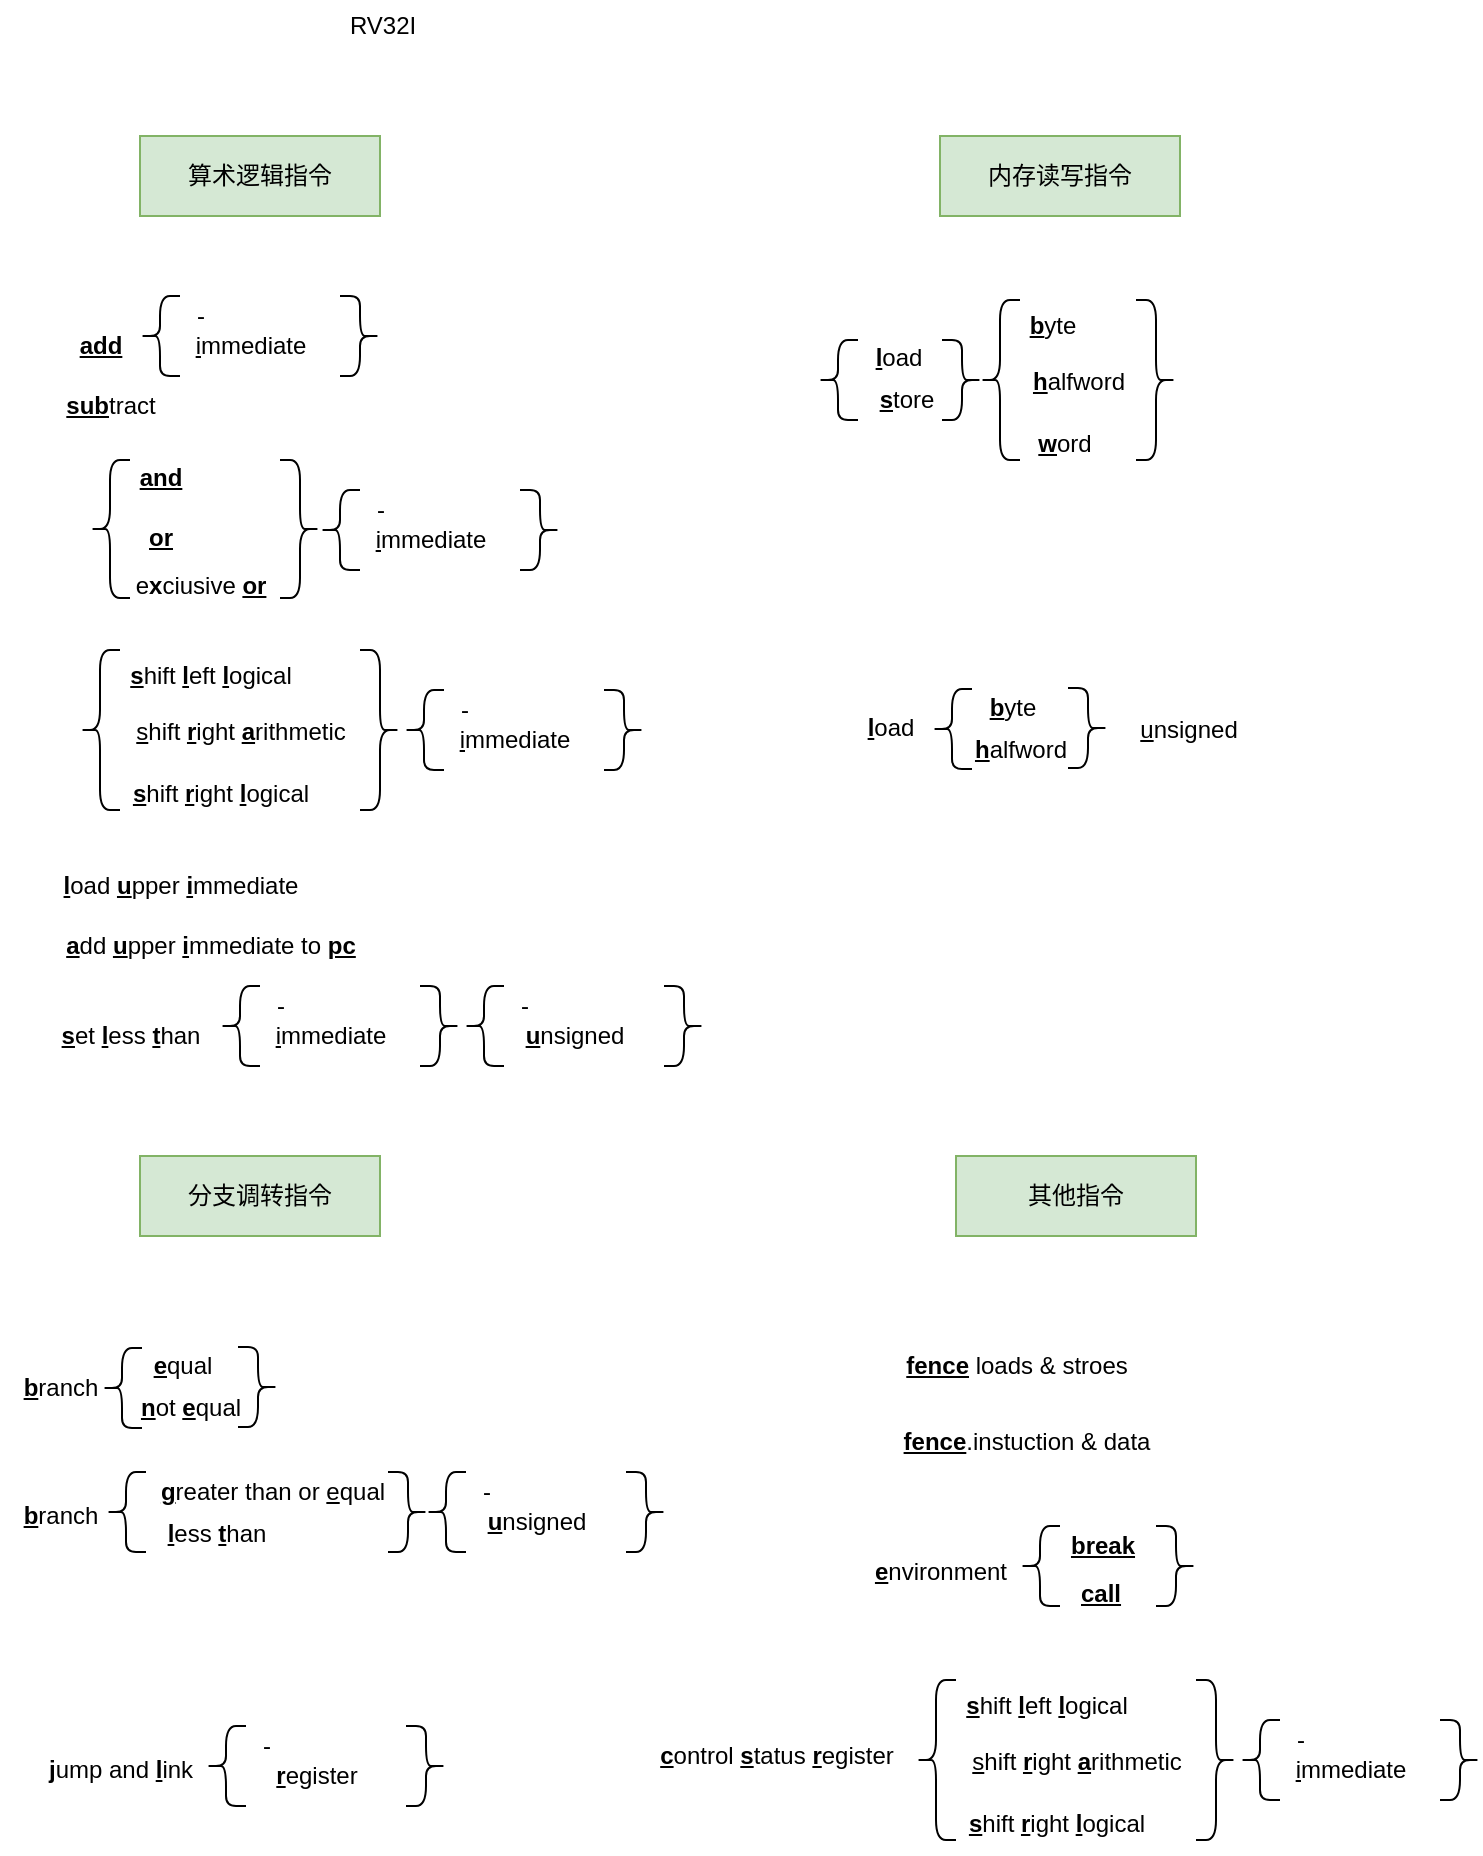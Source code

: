 <mxfile version="20.3.6" type="github">
  <diagram id="Gqi-A1hakrR0TnXfPavF" name="第 1 页">
    <mxGraphModel dx="1422" dy="744" grid="0" gridSize="10" guides="1" tooltips="1" connect="1" arrows="1" fold="1" page="1" pageScale="1" pageWidth="827" pageHeight="1169" math="0" shadow="0">
      <root>
        <mxCell id="0" />
        <mxCell id="1" parent="0" />
        <mxCell id="WUNCd0-92xWAUX9Z6t9p-1" value="&lt;font style=&quot;vertical-align: inherit;&quot;&gt;&lt;font style=&quot;vertical-align: inherit;&quot;&gt;RV32I&lt;/font&gt;&lt;/font&gt;" style="text;html=1;align=center;verticalAlign=middle;resizable=0;points=[];autosize=1;strokeColor=none;fillColor=none;" vertex="1" parent="1">
          <mxGeometry x="215" y="92" width="51" height="26" as="geometry" />
        </mxCell>
        <mxCell id="WUNCd0-92xWAUX9Z6t9p-2" value="&lt;font style=&quot;vertical-align: inherit;&quot;&gt;&lt;font style=&quot;vertical-align: inherit;&quot;&gt;算术逻辑指令&lt;/font&gt;&lt;/font&gt;" style="rounded=0;whiteSpace=wrap;html=1;fillColor=#d5e8d4;strokeColor=#82b366;" vertex="1" parent="1">
          <mxGeometry x="120" y="160" width="120" height="40" as="geometry" />
        </mxCell>
        <mxCell id="WUNCd0-92xWAUX9Z6t9p-9" value="&lt;u&gt;&lt;b&gt;sub&lt;/b&gt;&lt;/u&gt;tract" style="text;html=1;align=center;verticalAlign=middle;resizable=0;points=[];autosize=1;strokeColor=none;fillColor=none;" vertex="1" parent="1">
          <mxGeometry x="70" y="280" width="70" height="30" as="geometry" />
        </mxCell>
        <mxCell id="WUNCd0-92xWAUX9Z6t9p-14" value="" style="group" vertex="1" connectable="0" parent="1">
          <mxGeometry x="80" y="235" width="160" height="45" as="geometry" />
        </mxCell>
        <mxCell id="WUNCd0-92xWAUX9Z6t9p-3" value="&lt;u&gt;&lt;b&gt;add&lt;/b&gt;&lt;/u&gt;" style="text;html=1;align=center;verticalAlign=middle;resizable=0;points=[];autosize=1;strokeColor=none;fillColor=none;" vertex="1" parent="WUNCd0-92xWAUX9Z6t9p-14">
          <mxGeometry y="15" width="40" height="30" as="geometry" />
        </mxCell>
        <mxCell id="WUNCd0-92xWAUX9Z6t9p-4" value="" style="shape=curlyBracket;whiteSpace=wrap;html=1;rounded=1;" vertex="1" parent="WUNCd0-92xWAUX9Z6t9p-14">
          <mxGeometry x="40" y="5" width="20" height="40" as="geometry" />
        </mxCell>
        <mxCell id="WUNCd0-92xWAUX9Z6t9p-5" value="-" style="text;html=1;align=center;verticalAlign=middle;resizable=0;points=[];autosize=1;strokeColor=none;fillColor=none;" vertex="1" parent="WUNCd0-92xWAUX9Z6t9p-14">
          <mxGeometry x="55" width="30" height="30" as="geometry" />
        </mxCell>
        <mxCell id="WUNCd0-92xWAUX9Z6t9p-6" value="&lt;u&gt;i&lt;/u&gt;mmediate" style="text;html=1;align=center;verticalAlign=middle;resizable=0;points=[];autosize=1;strokeColor=none;fillColor=none;" vertex="1" parent="WUNCd0-92xWAUX9Z6t9p-14">
          <mxGeometry x="55" y="15" width="80" height="30" as="geometry" />
        </mxCell>
        <mxCell id="WUNCd0-92xWAUX9Z6t9p-8" value="" style="shape=curlyBracket;whiteSpace=wrap;html=1;rounded=1;direction=west;" vertex="1" parent="WUNCd0-92xWAUX9Z6t9p-14">
          <mxGeometry x="140" y="5" width="20" height="40" as="geometry" />
        </mxCell>
        <mxCell id="WUNCd0-92xWAUX9Z6t9p-11" value="&lt;b&gt;&lt;u&gt;and&lt;/u&gt;&lt;/b&gt;" style="text;html=1;align=center;verticalAlign=middle;resizable=0;points=[];autosize=1;strokeColor=none;fillColor=none;" vertex="1" parent="1">
          <mxGeometry x="110" y="316" width="40" height="30" as="geometry" />
        </mxCell>
        <mxCell id="WUNCd0-92xWAUX9Z6t9p-36" value="" style="group" vertex="1" connectable="0" parent="1">
          <mxGeometry x="95" y="322" width="235" height="78" as="geometry" />
        </mxCell>
        <mxCell id="WUNCd0-92xWAUX9Z6t9p-10" value="" style="shape=curlyBracket;whiteSpace=wrap;html=1;rounded=1;" vertex="1" parent="WUNCd0-92xWAUX9Z6t9p-36">
          <mxGeometry width="20" height="69" as="geometry" />
        </mxCell>
        <mxCell id="WUNCd0-92xWAUX9Z6t9p-12" value="&lt;b&gt;&lt;u&gt;or&lt;/u&gt;&lt;/b&gt;" style="text;html=1;align=center;verticalAlign=middle;resizable=0;points=[];autosize=1;strokeColor=none;fillColor=none;" vertex="1" parent="WUNCd0-92xWAUX9Z6t9p-36">
          <mxGeometry x="15" y="24" width="40" height="30" as="geometry" />
        </mxCell>
        <mxCell id="WUNCd0-92xWAUX9Z6t9p-13" value="e&lt;b&gt;x&lt;/b&gt;ciusive &lt;u style=&quot;font-weight: bold;&quot;&gt;or&lt;/u&gt;" style="text;html=1;align=center;verticalAlign=middle;resizable=0;points=[];autosize=1;strokeColor=none;fillColor=none;" vertex="1" parent="WUNCd0-92xWAUX9Z6t9p-36">
          <mxGeometry x="10" y="48" width="90" height="30" as="geometry" />
        </mxCell>
        <mxCell id="WUNCd0-92xWAUX9Z6t9p-21" value="" style="shape=curlyBracket;whiteSpace=wrap;html=1;rounded=1;direction=west;" vertex="1" parent="WUNCd0-92xWAUX9Z6t9p-36">
          <mxGeometry x="95" width="20" height="69" as="geometry" />
        </mxCell>
        <mxCell id="WUNCd0-92xWAUX9Z6t9p-22" value="" style="group" vertex="1" connectable="0" parent="WUNCd0-92xWAUX9Z6t9p-36">
          <mxGeometry x="115" y="10" width="120" height="45" as="geometry" />
        </mxCell>
        <mxCell id="WUNCd0-92xWAUX9Z6t9p-17" value="" style="shape=curlyBracket;whiteSpace=wrap;html=1;rounded=1;" vertex="1" parent="WUNCd0-92xWAUX9Z6t9p-22">
          <mxGeometry y="5" width="20" height="40" as="geometry" />
        </mxCell>
        <mxCell id="WUNCd0-92xWAUX9Z6t9p-18" value="-" style="text;html=1;align=center;verticalAlign=middle;resizable=0;points=[];autosize=1;strokeColor=none;fillColor=none;" vertex="1" parent="WUNCd0-92xWAUX9Z6t9p-22">
          <mxGeometry x="15" width="30" height="30" as="geometry" />
        </mxCell>
        <mxCell id="WUNCd0-92xWAUX9Z6t9p-19" value="&lt;u&gt;i&lt;/u&gt;mmediate" style="text;html=1;align=center;verticalAlign=middle;resizable=0;points=[];autosize=1;strokeColor=none;fillColor=none;" vertex="1" parent="WUNCd0-92xWAUX9Z6t9p-22">
          <mxGeometry x="15" y="15" width="80" height="30" as="geometry" />
        </mxCell>
        <mxCell id="WUNCd0-92xWAUX9Z6t9p-20" value="" style="shape=curlyBracket;whiteSpace=wrap;html=1;rounded=1;direction=west;" vertex="1" parent="WUNCd0-92xWAUX9Z6t9p-22">
          <mxGeometry x="100" y="5" width="20" height="40" as="geometry" />
        </mxCell>
        <mxCell id="WUNCd0-92xWAUX9Z6t9p-39" value="&lt;b&gt;&lt;u&gt;l&lt;/u&gt;&lt;/b&gt;oad &lt;b&gt;&lt;u&gt;u&lt;/u&gt;&lt;/b&gt;pper &lt;u&gt;&lt;b&gt;i&lt;/b&gt;&lt;/u&gt;mmediate" style="text;html=1;align=center;verticalAlign=middle;resizable=0;points=[];autosize=1;strokeColor=none;fillColor=none;" vertex="1" parent="1">
          <mxGeometry x="70" y="520" width="140" height="30" as="geometry" />
        </mxCell>
        <mxCell id="WUNCd0-92xWAUX9Z6t9p-40" value="&lt;b&gt;&lt;u&gt;a&lt;/u&gt;&lt;/b&gt;dd &lt;b&gt;&lt;u&gt;u&lt;/u&gt;&lt;/b&gt;pper &lt;u&gt;&lt;b&gt;i&lt;/b&gt;&lt;/u&gt;mmediate to &lt;u&gt;&lt;b&gt;pc&lt;/b&gt;&lt;/u&gt;" style="text;html=1;align=center;verticalAlign=middle;resizable=0;points=[];autosize=1;strokeColor=none;fillColor=none;" vertex="1" parent="1">
          <mxGeometry x="70" y="550" width="170" height="30" as="geometry" />
        </mxCell>
        <mxCell id="WUNCd0-92xWAUX9Z6t9p-41" value="&lt;b&gt;&lt;u&gt;s&lt;/u&gt;&lt;/b&gt;et &lt;u&gt;&lt;b&gt;l&lt;/b&gt;&lt;/u&gt;ess &lt;u&gt;&lt;b&gt;t&lt;/b&gt;&lt;/u&gt;han" style="text;html=1;align=center;verticalAlign=middle;resizable=0;points=[];autosize=1;strokeColor=none;fillColor=none;" vertex="1" parent="1">
          <mxGeometry x="70" y="595" width="90" height="30" as="geometry" />
        </mxCell>
        <mxCell id="WUNCd0-92xWAUX9Z6t9p-35" value="&lt;b&gt;&lt;u&gt;s&lt;/u&gt;&lt;/b&gt;hift &lt;u style=&quot;font-weight: bold;&quot;&gt;r&lt;/u&gt;ight&amp;nbsp;&lt;b&gt;&lt;u&gt;l&lt;/u&gt;&lt;/b&gt;ogical" style="text;html=1;align=center;verticalAlign=middle;resizable=0;points=[];autosize=1;strokeColor=none;fillColor=none;" vertex="1" parent="1">
          <mxGeometry x="105" y="474" width="110" height="30" as="geometry" />
        </mxCell>
        <mxCell id="WUNCd0-92xWAUX9Z6t9p-42" value="" style="group" vertex="1" connectable="0" parent="1">
          <mxGeometry x="160" y="580" width="120" height="45" as="geometry" />
        </mxCell>
        <mxCell id="WUNCd0-92xWAUX9Z6t9p-43" value="" style="shape=curlyBracket;whiteSpace=wrap;html=1;rounded=1;" vertex="1" parent="WUNCd0-92xWAUX9Z6t9p-42">
          <mxGeometry y="5" width="20" height="40" as="geometry" />
        </mxCell>
        <mxCell id="WUNCd0-92xWAUX9Z6t9p-44" value="-" style="text;html=1;align=center;verticalAlign=middle;resizable=0;points=[];autosize=1;strokeColor=none;fillColor=none;" vertex="1" parent="WUNCd0-92xWAUX9Z6t9p-42">
          <mxGeometry x="15" width="30" height="30" as="geometry" />
        </mxCell>
        <mxCell id="WUNCd0-92xWAUX9Z6t9p-45" value="&lt;u&gt;i&lt;/u&gt;mmediate" style="text;html=1;align=center;verticalAlign=middle;resizable=0;points=[];autosize=1;strokeColor=none;fillColor=none;" vertex="1" parent="WUNCd0-92xWAUX9Z6t9p-42">
          <mxGeometry x="15" y="15" width="80" height="30" as="geometry" />
        </mxCell>
        <mxCell id="WUNCd0-92xWAUX9Z6t9p-46" value="" style="shape=curlyBracket;whiteSpace=wrap;html=1;rounded=1;direction=west;" vertex="1" parent="WUNCd0-92xWAUX9Z6t9p-42">
          <mxGeometry x="100" y="5" width="20" height="40" as="geometry" />
        </mxCell>
        <mxCell id="WUNCd0-92xWAUX9Z6t9p-47" value="" style="group" vertex="1" connectable="0" parent="1">
          <mxGeometry x="282" y="580" width="120" height="45" as="geometry" />
        </mxCell>
        <mxCell id="WUNCd0-92xWAUX9Z6t9p-48" value="" style="shape=curlyBracket;whiteSpace=wrap;html=1;rounded=1;" vertex="1" parent="WUNCd0-92xWAUX9Z6t9p-47">
          <mxGeometry y="5" width="20" height="40" as="geometry" />
        </mxCell>
        <mxCell id="WUNCd0-92xWAUX9Z6t9p-49" value="-" style="text;html=1;align=center;verticalAlign=middle;resizable=0;points=[];autosize=1;strokeColor=none;fillColor=none;" vertex="1" parent="WUNCd0-92xWAUX9Z6t9p-47">
          <mxGeometry x="15" width="30" height="30" as="geometry" />
        </mxCell>
        <mxCell id="WUNCd0-92xWAUX9Z6t9p-50" value="&lt;u&gt;&lt;b&gt;u&lt;/b&gt;&lt;/u&gt;nsigned" style="text;html=1;align=center;verticalAlign=middle;resizable=0;points=[];autosize=1;strokeColor=none;fillColor=none;" vertex="1" parent="WUNCd0-92xWAUX9Z6t9p-47">
          <mxGeometry x="20" y="15" width="70" height="30" as="geometry" />
        </mxCell>
        <mxCell id="WUNCd0-92xWAUX9Z6t9p-51" value="" style="shape=curlyBracket;whiteSpace=wrap;html=1;rounded=1;direction=west;" vertex="1" parent="WUNCd0-92xWAUX9Z6t9p-47">
          <mxGeometry x="100" y="5" width="20" height="40" as="geometry" />
        </mxCell>
        <mxCell id="WUNCd0-92xWAUX9Z6t9p-53" value="内存读写指令" style="rounded=0;whiteSpace=wrap;html=1;fillColor=#d5e8d4;strokeColor=#82b366;" vertex="1" parent="1">
          <mxGeometry x="520" y="160" width="120" height="40" as="geometry" />
        </mxCell>
        <mxCell id="WUNCd0-92xWAUX9Z6t9p-59" value="" style="shape=curlyBracket;whiteSpace=wrap;html=1;rounded=1;direction=west;" vertex="1" parent="1">
          <mxGeometry x="521" y="262" width="20" height="40" as="geometry" />
        </mxCell>
        <mxCell id="WUNCd0-92xWAUX9Z6t9p-60" value="" style="group" vertex="1" connectable="0" parent="1">
          <mxGeometry x="459" y="256" width="69" height="51" as="geometry" />
        </mxCell>
        <mxCell id="WUNCd0-92xWAUX9Z6t9p-56" value="" style="shape=curlyBracket;whiteSpace=wrap;html=1;rounded=1;" vertex="1" parent="WUNCd0-92xWAUX9Z6t9p-60">
          <mxGeometry y="6" width="20" height="40" as="geometry" />
        </mxCell>
        <mxCell id="WUNCd0-92xWAUX9Z6t9p-57" value="&lt;b&gt;&lt;u&gt;l&lt;/u&gt;&lt;/b&gt;oad" style="text;html=1;align=center;verticalAlign=middle;resizable=0;points=[];autosize=1;strokeColor=none;fillColor=none;" vertex="1" parent="WUNCd0-92xWAUX9Z6t9p-60">
          <mxGeometry x="15" width="50" height="30" as="geometry" />
        </mxCell>
        <mxCell id="WUNCd0-92xWAUX9Z6t9p-58" value="&lt;b&gt;&lt;u&gt;s&lt;/u&gt;&lt;/b&gt;tore" style="text;html=1;align=center;verticalAlign=middle;resizable=0;points=[];autosize=1;strokeColor=none;fillColor=none;" vertex="1" parent="WUNCd0-92xWAUX9Z6t9p-60">
          <mxGeometry x="19" y="21" width="50" height="30" as="geometry" />
        </mxCell>
        <mxCell id="WUNCd0-92xWAUX9Z6t9p-68" value="" style="group" vertex="1" connectable="0" parent="1">
          <mxGeometry x="90" y="415" width="282" height="82" as="geometry" />
        </mxCell>
        <mxCell id="WUNCd0-92xWAUX9Z6t9p-25" value="" style="shape=curlyBracket;whiteSpace=wrap;html=1;rounded=1;" vertex="1" parent="WUNCd0-92xWAUX9Z6t9p-68">
          <mxGeometry y="2" width="20" height="80" as="geometry" />
        </mxCell>
        <mxCell id="WUNCd0-92xWAUX9Z6t9p-26" value="&lt;b&gt;&lt;u&gt;s&lt;/u&gt;&lt;/b&gt;hift &lt;u&gt;&lt;b&gt;l&lt;/b&gt;&lt;/u&gt;eft &lt;b&gt;&lt;u&gt;l&lt;/u&gt;&lt;/b&gt;ogical" style="text;html=1;align=center;verticalAlign=middle;resizable=0;points=[];autosize=1;strokeColor=none;fillColor=none;" vertex="1" parent="WUNCd0-92xWAUX9Z6t9p-68">
          <mxGeometry x="15" width="100" height="30" as="geometry" />
        </mxCell>
        <mxCell id="WUNCd0-92xWAUX9Z6t9p-27" value="&lt;u&gt;s&lt;/u&gt;hift &lt;u&gt;&lt;b&gt;r&lt;/b&gt;&lt;/u&gt;ight &lt;b&gt;&lt;u&gt;a&lt;/u&gt;&lt;/b&gt;rithmetic" style="text;html=1;align=center;verticalAlign=middle;resizable=0;points=[];autosize=1;strokeColor=none;fillColor=none;" vertex="1" parent="WUNCd0-92xWAUX9Z6t9p-68">
          <mxGeometry x="15" y="27.5" width="130" height="30" as="geometry" />
        </mxCell>
        <mxCell id="WUNCd0-92xWAUX9Z6t9p-29" value="" style="shape=curlyBracket;whiteSpace=wrap;html=1;rounded=1;direction=west;" vertex="1" parent="WUNCd0-92xWAUX9Z6t9p-68">
          <mxGeometry x="140" y="2" width="20" height="80" as="geometry" />
        </mxCell>
        <mxCell id="WUNCd0-92xWAUX9Z6t9p-30" value="" style="group" vertex="1" connectable="0" parent="WUNCd0-92xWAUX9Z6t9p-68">
          <mxGeometry x="162" y="17" width="120" height="45" as="geometry" />
        </mxCell>
        <mxCell id="WUNCd0-92xWAUX9Z6t9p-31" value="" style="shape=curlyBracket;whiteSpace=wrap;html=1;rounded=1;" vertex="1" parent="WUNCd0-92xWAUX9Z6t9p-30">
          <mxGeometry y="5" width="20" height="40" as="geometry" />
        </mxCell>
        <mxCell id="WUNCd0-92xWAUX9Z6t9p-32" value="-" style="text;html=1;align=center;verticalAlign=middle;resizable=0;points=[];autosize=1;strokeColor=none;fillColor=none;" vertex="1" parent="WUNCd0-92xWAUX9Z6t9p-30">
          <mxGeometry x="15" width="30" height="30" as="geometry" />
        </mxCell>
        <mxCell id="WUNCd0-92xWAUX9Z6t9p-33" value="&lt;u&gt;i&lt;/u&gt;mmediate" style="text;html=1;align=center;verticalAlign=middle;resizable=0;points=[];autosize=1;strokeColor=none;fillColor=none;" vertex="1" parent="WUNCd0-92xWAUX9Z6t9p-30">
          <mxGeometry x="15" y="15" width="80" height="30" as="geometry" />
        </mxCell>
        <mxCell id="WUNCd0-92xWAUX9Z6t9p-34" value="" style="shape=curlyBracket;whiteSpace=wrap;html=1;rounded=1;direction=west;" vertex="1" parent="WUNCd0-92xWAUX9Z6t9p-30">
          <mxGeometry x="100" y="5" width="20" height="40" as="geometry" />
        </mxCell>
        <mxCell id="WUNCd0-92xWAUX9Z6t9p-71" value="" style="group" vertex="1" connectable="0" parent="1">
          <mxGeometry x="540" y="240" width="98" height="89" as="geometry" />
        </mxCell>
        <mxCell id="WUNCd0-92xWAUX9Z6t9p-64" value="" style="shape=curlyBracket;whiteSpace=wrap;html=1;rounded=1;" vertex="1" parent="WUNCd0-92xWAUX9Z6t9p-71">
          <mxGeometry y="2" width="20" height="80" as="geometry" />
        </mxCell>
        <mxCell id="WUNCd0-92xWAUX9Z6t9p-63" value="&lt;u&gt;&lt;b&gt;w&lt;/b&gt;&lt;/u&gt;ord" style="text;html=1;align=center;verticalAlign=middle;resizable=0;points=[];autosize=1;strokeColor=none;fillColor=none;" vertex="1" parent="WUNCd0-92xWAUX9Z6t9p-71">
          <mxGeometry x="17" y="59" width="50" height="30" as="geometry" />
        </mxCell>
        <mxCell id="WUNCd0-92xWAUX9Z6t9p-65" value="&lt;u&gt;&lt;b&gt;b&lt;/b&gt;&lt;/u&gt;yte" style="text;html=1;align=center;verticalAlign=middle;resizable=0;points=[];autosize=1;strokeColor=none;fillColor=none;" vertex="1" parent="WUNCd0-92xWAUX9Z6t9p-71">
          <mxGeometry x="11" width="50" height="30" as="geometry" />
        </mxCell>
        <mxCell id="WUNCd0-92xWAUX9Z6t9p-66" value="&lt;u&gt;&lt;b&gt;h&lt;/b&gt;&lt;/u&gt;alfword" style="text;html=1;align=center;verticalAlign=middle;resizable=0;points=[];autosize=1;strokeColor=none;fillColor=none;" vertex="1" parent="WUNCd0-92xWAUX9Z6t9p-71">
          <mxGeometry x="14" y="27.5" width="70" height="30" as="geometry" />
        </mxCell>
        <mxCell id="WUNCd0-92xWAUX9Z6t9p-67" value="" style="shape=curlyBracket;whiteSpace=wrap;html=1;rounded=1;direction=west;" vertex="1" parent="WUNCd0-92xWAUX9Z6t9p-71">
          <mxGeometry x="78" y="2" width="20" height="80" as="geometry" />
        </mxCell>
        <mxCell id="WUNCd0-92xWAUX9Z6t9p-79" value="" style="group" vertex="1" connectable="0" parent="1">
          <mxGeometry x="470" y="430.5" width="209" height="51" as="geometry" />
        </mxCell>
        <mxCell id="WUNCd0-92xWAUX9Z6t9p-76" value="&lt;u&gt;&lt;b&gt;l&lt;/b&gt;&lt;/u&gt;oad" style="text;html=1;align=center;verticalAlign=middle;resizable=0;points=[];autosize=1;strokeColor=none;fillColor=none;" vertex="1" parent="WUNCd0-92xWAUX9Z6t9p-79">
          <mxGeometry y="10.5" width="50" height="30" as="geometry" />
        </mxCell>
        <mxCell id="WUNCd0-92xWAUX9Z6t9p-73" value="" style="shape=curlyBracket;whiteSpace=wrap;html=1;rounded=1;" vertex="1" parent="WUNCd0-92xWAUX9Z6t9p-79">
          <mxGeometry x="46" y="6" width="20" height="40" as="geometry" />
        </mxCell>
        <mxCell id="WUNCd0-92xWAUX9Z6t9p-74" value="&lt;b&gt;&lt;u&gt;b&lt;/u&gt;&lt;/b&gt;yte" style="text;html=1;align=center;verticalAlign=middle;resizable=0;points=[];autosize=1;strokeColor=none;fillColor=none;" vertex="1" parent="WUNCd0-92xWAUX9Z6t9p-79">
          <mxGeometry x="61" width="50" height="30" as="geometry" />
        </mxCell>
        <mxCell id="WUNCd0-92xWAUX9Z6t9p-75" value="&lt;u&gt;&lt;b&gt;h&lt;/b&gt;&lt;/u&gt;alfword" style="text;html=1;align=center;verticalAlign=middle;resizable=0;points=[];autosize=1;strokeColor=none;fillColor=none;rotation=0;" vertex="1" parent="WUNCd0-92xWAUX9Z6t9p-79">
          <mxGeometry x="55" y="21" width="70" height="30" as="geometry" />
        </mxCell>
        <mxCell id="WUNCd0-92xWAUX9Z6t9p-77" value="" style="shape=curlyBracket;whiteSpace=wrap;html=1;rounded=1;direction=west;" vertex="1" parent="WUNCd0-92xWAUX9Z6t9p-79">
          <mxGeometry x="114" y="5.5" width="20" height="40" as="geometry" />
        </mxCell>
        <mxCell id="WUNCd0-92xWAUX9Z6t9p-78" value="&lt;u&gt;u&lt;/u&gt;nsigned" style="text;html=1;align=center;verticalAlign=middle;resizable=0;points=[];autosize=1;strokeColor=none;fillColor=none;" vertex="1" parent="WUNCd0-92xWAUX9Z6t9p-79">
          <mxGeometry x="139" y="11" width="70" height="30" as="geometry" />
        </mxCell>
        <mxCell id="WUNCd0-92xWAUX9Z6t9p-80" value="分支调转指令" style="rounded=0;whiteSpace=wrap;html=1;fillColor=#d5e8d4;strokeColor=#82b366;" vertex="1" parent="1">
          <mxGeometry x="120" y="670" width="120" height="40" as="geometry" />
        </mxCell>
        <mxCell id="WUNCd0-92xWAUX9Z6t9p-88" value="" style="group" vertex="1" connectable="0" parent="1">
          <mxGeometry x="50" y="760" width="139" height="51" as="geometry" />
        </mxCell>
        <mxCell id="WUNCd0-92xWAUX9Z6t9p-82" value="&lt;u&gt;&lt;b&gt;b&lt;/b&gt;&lt;/u&gt;ranch" style="text;html=1;align=center;verticalAlign=middle;resizable=0;points=[];autosize=1;strokeColor=none;fillColor=none;" vertex="1" parent="WUNCd0-92xWAUX9Z6t9p-88">
          <mxGeometry y="10.5" width="60" height="30" as="geometry" />
        </mxCell>
        <mxCell id="WUNCd0-92xWAUX9Z6t9p-83" value="" style="shape=curlyBracket;whiteSpace=wrap;html=1;rounded=1;" vertex="1" parent="WUNCd0-92xWAUX9Z6t9p-88">
          <mxGeometry x="51" y="6" width="20" height="40" as="geometry" />
        </mxCell>
        <mxCell id="WUNCd0-92xWAUX9Z6t9p-84" value="&lt;b&gt;&lt;u&gt;e&lt;/u&gt;&lt;/b&gt;qual" style="text;html=1;align=center;verticalAlign=middle;resizable=0;points=[];autosize=1;strokeColor=none;fillColor=none;" vertex="1" parent="WUNCd0-92xWAUX9Z6t9p-88">
          <mxGeometry x="66" width="50" height="30" as="geometry" />
        </mxCell>
        <mxCell id="WUNCd0-92xWAUX9Z6t9p-85" value="&lt;b&gt;&lt;u&gt;n&lt;/u&gt;&lt;/b&gt;ot &lt;b&gt;&lt;u&gt;e&lt;/u&gt;&lt;/b&gt;qual" style="text;html=1;align=center;verticalAlign=middle;resizable=0;points=[];autosize=1;strokeColor=none;fillColor=none;rotation=0;" vertex="1" parent="WUNCd0-92xWAUX9Z6t9p-88">
          <mxGeometry x="60" y="21" width="70" height="30" as="geometry" />
        </mxCell>
        <mxCell id="WUNCd0-92xWAUX9Z6t9p-86" value="" style="shape=curlyBracket;whiteSpace=wrap;html=1;rounded=1;direction=west;" vertex="1" parent="WUNCd0-92xWAUX9Z6t9p-88">
          <mxGeometry x="119" y="5.5" width="20" height="40" as="geometry" />
        </mxCell>
        <mxCell id="WUNCd0-92xWAUX9Z6t9p-105" value="" style="group" vertex="1" connectable="0" parent="1">
          <mxGeometry x="50" y="823" width="333" height="51" as="geometry" />
        </mxCell>
        <mxCell id="WUNCd0-92xWAUX9Z6t9p-89" value="&lt;b&gt;&lt;u&gt;b&lt;/u&gt;&lt;/b&gt;ranch" style="text;html=1;align=center;verticalAlign=middle;resizable=0;points=[];autosize=1;strokeColor=none;fillColor=none;" vertex="1" parent="WUNCd0-92xWAUX9Z6t9p-105">
          <mxGeometry y="12" width="60" height="30" as="geometry" />
        </mxCell>
        <mxCell id="WUNCd0-92xWAUX9Z6t9p-95" value="" style="group" vertex="1" connectable="0" parent="WUNCd0-92xWAUX9Z6t9p-105">
          <mxGeometry x="213" width="120" height="45" as="geometry" />
        </mxCell>
        <mxCell id="WUNCd0-92xWAUX9Z6t9p-96" value="" style="shape=curlyBracket;whiteSpace=wrap;html=1;rounded=1;" vertex="1" parent="WUNCd0-92xWAUX9Z6t9p-95">
          <mxGeometry y="5" width="20" height="40" as="geometry" />
        </mxCell>
        <mxCell id="WUNCd0-92xWAUX9Z6t9p-97" value="-" style="text;html=1;align=center;verticalAlign=middle;resizable=0;points=[];autosize=1;strokeColor=none;fillColor=none;" vertex="1" parent="WUNCd0-92xWAUX9Z6t9p-95">
          <mxGeometry x="15" width="30" height="30" as="geometry" />
        </mxCell>
        <mxCell id="WUNCd0-92xWAUX9Z6t9p-98" value="&lt;u&gt;&lt;b&gt;u&lt;/b&gt;&lt;/u&gt;nsigned" style="text;html=1;align=center;verticalAlign=middle;resizable=0;points=[];autosize=1;strokeColor=none;fillColor=none;" vertex="1" parent="WUNCd0-92xWAUX9Z6t9p-95">
          <mxGeometry x="20" y="15" width="70" height="30" as="geometry" />
        </mxCell>
        <mxCell id="WUNCd0-92xWAUX9Z6t9p-99" value="" style="shape=curlyBracket;whiteSpace=wrap;html=1;rounded=1;direction=west;" vertex="1" parent="WUNCd0-92xWAUX9Z6t9p-95">
          <mxGeometry x="100" y="5" width="20" height="40" as="geometry" />
        </mxCell>
        <mxCell id="WUNCd0-92xWAUX9Z6t9p-91" value="" style="shape=curlyBracket;whiteSpace=wrap;html=1;rounded=1;" vertex="1" parent="WUNCd0-92xWAUX9Z6t9p-105">
          <mxGeometry x="53" y="5" width="20" height="40" as="geometry" />
        </mxCell>
        <mxCell id="WUNCd0-92xWAUX9Z6t9p-92" value="&lt;u&gt;&lt;b&gt;g&lt;/b&gt;&lt;/u&gt;reater than or &lt;u&gt;e&lt;/u&gt;qual" style="text;html=1;align=center;verticalAlign=middle;resizable=0;points=[];autosize=1;strokeColor=none;fillColor=none;" vertex="1" parent="WUNCd0-92xWAUX9Z6t9p-105">
          <mxGeometry x="66" width="140" height="30" as="geometry" />
        </mxCell>
        <mxCell id="WUNCd0-92xWAUX9Z6t9p-93" value="&lt;u&gt;&lt;b&gt;l&lt;/b&gt;&lt;/u&gt;ess &lt;u&gt;&lt;b&gt;t&lt;/b&gt;&lt;/u&gt;han" style="text;html=1;align=center;verticalAlign=middle;resizable=0;points=[];autosize=1;strokeColor=none;fillColor=none;" vertex="1" parent="WUNCd0-92xWAUX9Z6t9p-105">
          <mxGeometry x="73" y="21" width="70" height="30" as="geometry" />
        </mxCell>
        <mxCell id="WUNCd0-92xWAUX9Z6t9p-94" value="" style="shape=curlyBracket;whiteSpace=wrap;html=1;rounded=1;direction=west;" vertex="1" parent="WUNCd0-92xWAUX9Z6t9p-105">
          <mxGeometry x="194" y="5" width="20" height="40" as="geometry" />
        </mxCell>
        <mxCell id="WUNCd0-92xWAUX9Z6t9p-107" value="" style="group" vertex="1" connectable="0" parent="1">
          <mxGeometry x="60" y="950" width="213" height="45" as="geometry" />
        </mxCell>
        <mxCell id="WUNCd0-92xWAUX9Z6t9p-100" value="" style="group" vertex="1" connectable="0" parent="WUNCd0-92xWAUX9Z6t9p-107">
          <mxGeometry x="93" width="120" height="45" as="geometry" />
        </mxCell>
        <mxCell id="WUNCd0-92xWAUX9Z6t9p-101" value="" style="shape=curlyBracket;whiteSpace=wrap;html=1;rounded=1;" vertex="1" parent="WUNCd0-92xWAUX9Z6t9p-100">
          <mxGeometry y="5" width="20" height="40" as="geometry" />
        </mxCell>
        <mxCell id="WUNCd0-92xWAUX9Z6t9p-102" value="-" style="text;html=1;align=center;verticalAlign=middle;resizable=0;points=[];autosize=1;strokeColor=none;fillColor=none;" vertex="1" parent="WUNCd0-92xWAUX9Z6t9p-100">
          <mxGeometry x="15" width="30" height="30" as="geometry" />
        </mxCell>
        <mxCell id="WUNCd0-92xWAUX9Z6t9p-103" value="&lt;b&gt;&lt;u&gt;r&lt;/u&gt;&lt;/b&gt;egister" style="text;html=1;align=center;verticalAlign=middle;resizable=0;points=[];autosize=1;strokeColor=none;fillColor=none;" vertex="1" parent="WUNCd0-92xWAUX9Z6t9p-100">
          <mxGeometry x="25" y="15" width="60" height="30" as="geometry" />
        </mxCell>
        <mxCell id="WUNCd0-92xWAUX9Z6t9p-104" value="" style="shape=curlyBracket;whiteSpace=wrap;html=1;rounded=1;direction=west;" vertex="1" parent="WUNCd0-92xWAUX9Z6t9p-100">
          <mxGeometry x="100" y="5" width="20" height="40" as="geometry" />
        </mxCell>
        <mxCell id="WUNCd0-92xWAUX9Z6t9p-106" value="&lt;u&gt;&lt;b&gt;j&lt;/b&gt;&lt;/u&gt;ump and &lt;u&gt;&lt;b&gt;l&lt;/b&gt;&lt;/u&gt;ink" style="text;html=1;align=center;verticalAlign=middle;resizable=0;points=[];autosize=1;strokeColor=none;fillColor=none;" vertex="1" parent="WUNCd0-92xWAUX9Z6t9p-107">
          <mxGeometry y="11.5" width="100" height="30" as="geometry" />
        </mxCell>
        <mxCell id="WUNCd0-92xWAUX9Z6t9p-108" value="其他指令" style="rounded=0;whiteSpace=wrap;html=1;fillColor=#d5e8d4;strokeColor=#82b366;" vertex="1" parent="1">
          <mxGeometry x="528" y="670" width="120" height="40" as="geometry" />
        </mxCell>
        <mxCell id="WUNCd0-92xWAUX9Z6t9p-109" value="&lt;b&gt;&lt;u&gt;fence&lt;/u&gt;&lt;/b&gt; loads &amp;amp; stroes" style="text;html=1;align=center;verticalAlign=middle;resizable=0;points=[];autosize=1;strokeColor=none;fillColor=none;" vertex="1" parent="1">
          <mxGeometry x="493" y="760" width="130" height="30" as="geometry" />
        </mxCell>
        <mxCell id="WUNCd0-92xWAUX9Z6t9p-110" value="&lt;b&gt;&lt;u&gt;fence&lt;/u&gt;&lt;/b&gt;.instuction &amp;amp; data" style="text;html=1;align=center;verticalAlign=middle;resizable=0;points=[];autosize=1;strokeColor=none;fillColor=none;" vertex="1" parent="1">
          <mxGeometry x="488" y="798" width="150" height="30" as="geometry" />
        </mxCell>
        <mxCell id="WUNCd0-92xWAUX9Z6t9p-117" value="" style="group" vertex="1" connectable="0" parent="1">
          <mxGeometry x="475" y="850" width="173" height="53.5" as="geometry" />
        </mxCell>
        <mxCell id="WUNCd0-92xWAUX9Z6t9p-111" value="&lt;b&gt;&lt;u&gt;e&lt;/u&gt;&lt;/b&gt;nvironment" style="text;html=1;align=center;verticalAlign=middle;resizable=0;points=[];autosize=1;strokeColor=none;fillColor=none;" vertex="1" parent="WUNCd0-92xWAUX9Z6t9p-117">
          <mxGeometry y="13" width="90" height="30" as="geometry" />
        </mxCell>
        <mxCell id="WUNCd0-92xWAUX9Z6t9p-113" value="" style="shape=curlyBracket;whiteSpace=wrap;html=1;rounded=1;" vertex="1" parent="WUNCd0-92xWAUX9Z6t9p-117">
          <mxGeometry x="85" y="5" width="20" height="40" as="geometry" />
        </mxCell>
        <mxCell id="WUNCd0-92xWAUX9Z6t9p-114" value="&lt;b&gt;&lt;u&gt;break&lt;/u&gt;&lt;/b&gt;" style="text;html=1;align=center;verticalAlign=middle;resizable=0;points=[];autosize=1;strokeColor=none;fillColor=none;" vertex="1" parent="WUNCd0-92xWAUX9Z6t9p-117">
          <mxGeometry x="96" width="60" height="30" as="geometry" />
        </mxCell>
        <mxCell id="WUNCd0-92xWAUX9Z6t9p-115" value="&lt;u&gt;&lt;b&gt;call&lt;/b&gt;&lt;/u&gt;" style="text;html=1;align=center;verticalAlign=middle;resizable=0;points=[];autosize=1;strokeColor=none;fillColor=none;" vertex="1" parent="WUNCd0-92xWAUX9Z6t9p-117">
          <mxGeometry x="105" y="23.5" width="40" height="30" as="geometry" />
        </mxCell>
        <mxCell id="WUNCd0-92xWAUX9Z6t9p-116" value="" style="shape=curlyBracket;whiteSpace=wrap;html=1;rounded=1;direction=west;" vertex="1" parent="WUNCd0-92xWAUX9Z6t9p-117">
          <mxGeometry x="153" y="5" width="20" height="40" as="geometry" />
        </mxCell>
        <mxCell id="WUNCd0-92xWAUX9Z6t9p-137" value="" style="group" vertex="1" connectable="0" parent="1">
          <mxGeometry x="368" y="930" width="422" height="89" as="geometry" />
        </mxCell>
        <mxCell id="WUNCd0-92xWAUX9Z6t9p-125" value="&lt;b&gt;&lt;u&gt;s&lt;/u&gt;&lt;/b&gt;hift &lt;u style=&quot;font-weight: bold;&quot;&gt;r&lt;/u&gt;ight&amp;nbsp;&lt;b&gt;&lt;u&gt;l&lt;/u&gt;&lt;/b&gt;ogical" style="text;html=1;align=center;verticalAlign=middle;resizable=0;points=[];autosize=1;strokeColor=none;fillColor=none;" vertex="1" parent="WUNCd0-92xWAUX9Z6t9p-137">
          <mxGeometry x="155" y="59" width="110" height="30" as="geometry" />
        </mxCell>
        <mxCell id="WUNCd0-92xWAUX9Z6t9p-126" value="" style="group" vertex="1" connectable="0" parent="WUNCd0-92xWAUX9Z6t9p-137">
          <mxGeometry x="140" width="282" height="82" as="geometry" />
        </mxCell>
        <mxCell id="WUNCd0-92xWAUX9Z6t9p-127" value="" style="shape=curlyBracket;whiteSpace=wrap;html=1;rounded=1;" vertex="1" parent="WUNCd0-92xWAUX9Z6t9p-126">
          <mxGeometry y="2" width="20" height="80" as="geometry" />
        </mxCell>
        <mxCell id="WUNCd0-92xWAUX9Z6t9p-128" value="&lt;b&gt;&lt;u&gt;s&lt;/u&gt;&lt;/b&gt;hift &lt;u&gt;&lt;b&gt;l&lt;/b&gt;&lt;/u&gt;eft &lt;b&gt;&lt;u&gt;l&lt;/u&gt;&lt;/b&gt;ogical" style="text;html=1;align=center;verticalAlign=middle;resizable=0;points=[];autosize=1;strokeColor=none;fillColor=none;" vertex="1" parent="WUNCd0-92xWAUX9Z6t9p-126">
          <mxGeometry x="15" width="100" height="30" as="geometry" />
        </mxCell>
        <mxCell id="WUNCd0-92xWAUX9Z6t9p-129" value="&lt;u&gt;s&lt;/u&gt;hift &lt;u&gt;&lt;b&gt;r&lt;/b&gt;&lt;/u&gt;ight &lt;b&gt;&lt;u&gt;a&lt;/u&gt;&lt;/b&gt;rithmetic" style="text;html=1;align=center;verticalAlign=middle;resizable=0;points=[];autosize=1;strokeColor=none;fillColor=none;" vertex="1" parent="WUNCd0-92xWAUX9Z6t9p-126">
          <mxGeometry x="15" y="27.5" width="130" height="30" as="geometry" />
        </mxCell>
        <mxCell id="WUNCd0-92xWAUX9Z6t9p-130" value="" style="shape=curlyBracket;whiteSpace=wrap;html=1;rounded=1;direction=west;" vertex="1" parent="WUNCd0-92xWAUX9Z6t9p-126">
          <mxGeometry x="140" y="2" width="20" height="80" as="geometry" />
        </mxCell>
        <mxCell id="WUNCd0-92xWAUX9Z6t9p-131" value="" style="group" vertex="1" connectable="0" parent="WUNCd0-92xWAUX9Z6t9p-126">
          <mxGeometry x="162" y="17" width="120" height="45" as="geometry" />
        </mxCell>
        <mxCell id="WUNCd0-92xWAUX9Z6t9p-132" value="" style="shape=curlyBracket;whiteSpace=wrap;html=1;rounded=1;" vertex="1" parent="WUNCd0-92xWAUX9Z6t9p-131">
          <mxGeometry y="5" width="20" height="40" as="geometry" />
        </mxCell>
        <mxCell id="WUNCd0-92xWAUX9Z6t9p-133" value="-" style="text;html=1;align=center;verticalAlign=middle;resizable=0;points=[];autosize=1;strokeColor=none;fillColor=none;" vertex="1" parent="WUNCd0-92xWAUX9Z6t9p-131">
          <mxGeometry x="15" width="30" height="30" as="geometry" />
        </mxCell>
        <mxCell id="WUNCd0-92xWAUX9Z6t9p-134" value="&lt;u&gt;i&lt;/u&gt;mmediate" style="text;html=1;align=center;verticalAlign=middle;resizable=0;points=[];autosize=1;strokeColor=none;fillColor=none;" vertex="1" parent="WUNCd0-92xWAUX9Z6t9p-131">
          <mxGeometry x="15" y="15" width="80" height="30" as="geometry" />
        </mxCell>
        <mxCell id="WUNCd0-92xWAUX9Z6t9p-135" value="" style="shape=curlyBracket;whiteSpace=wrap;html=1;rounded=1;direction=west;" vertex="1" parent="WUNCd0-92xWAUX9Z6t9p-131">
          <mxGeometry x="100" y="5" width="20" height="40" as="geometry" />
        </mxCell>
        <mxCell id="WUNCd0-92xWAUX9Z6t9p-136" value="&lt;b&gt;&lt;u&gt;c&lt;/u&gt;&lt;/b&gt;ontrol &lt;b&gt;&lt;u&gt;s&lt;/u&gt;&lt;/b&gt;tatus &lt;b&gt;&lt;u&gt;r&lt;/u&gt;&lt;/b&gt;egister" style="text;html=1;align=center;verticalAlign=middle;resizable=0;points=[];autosize=1;strokeColor=none;fillColor=none;" vertex="1" parent="WUNCd0-92xWAUX9Z6t9p-137">
          <mxGeometry y="25" width="140" height="30" as="geometry" />
        </mxCell>
      </root>
    </mxGraphModel>
  </diagram>
</mxfile>
